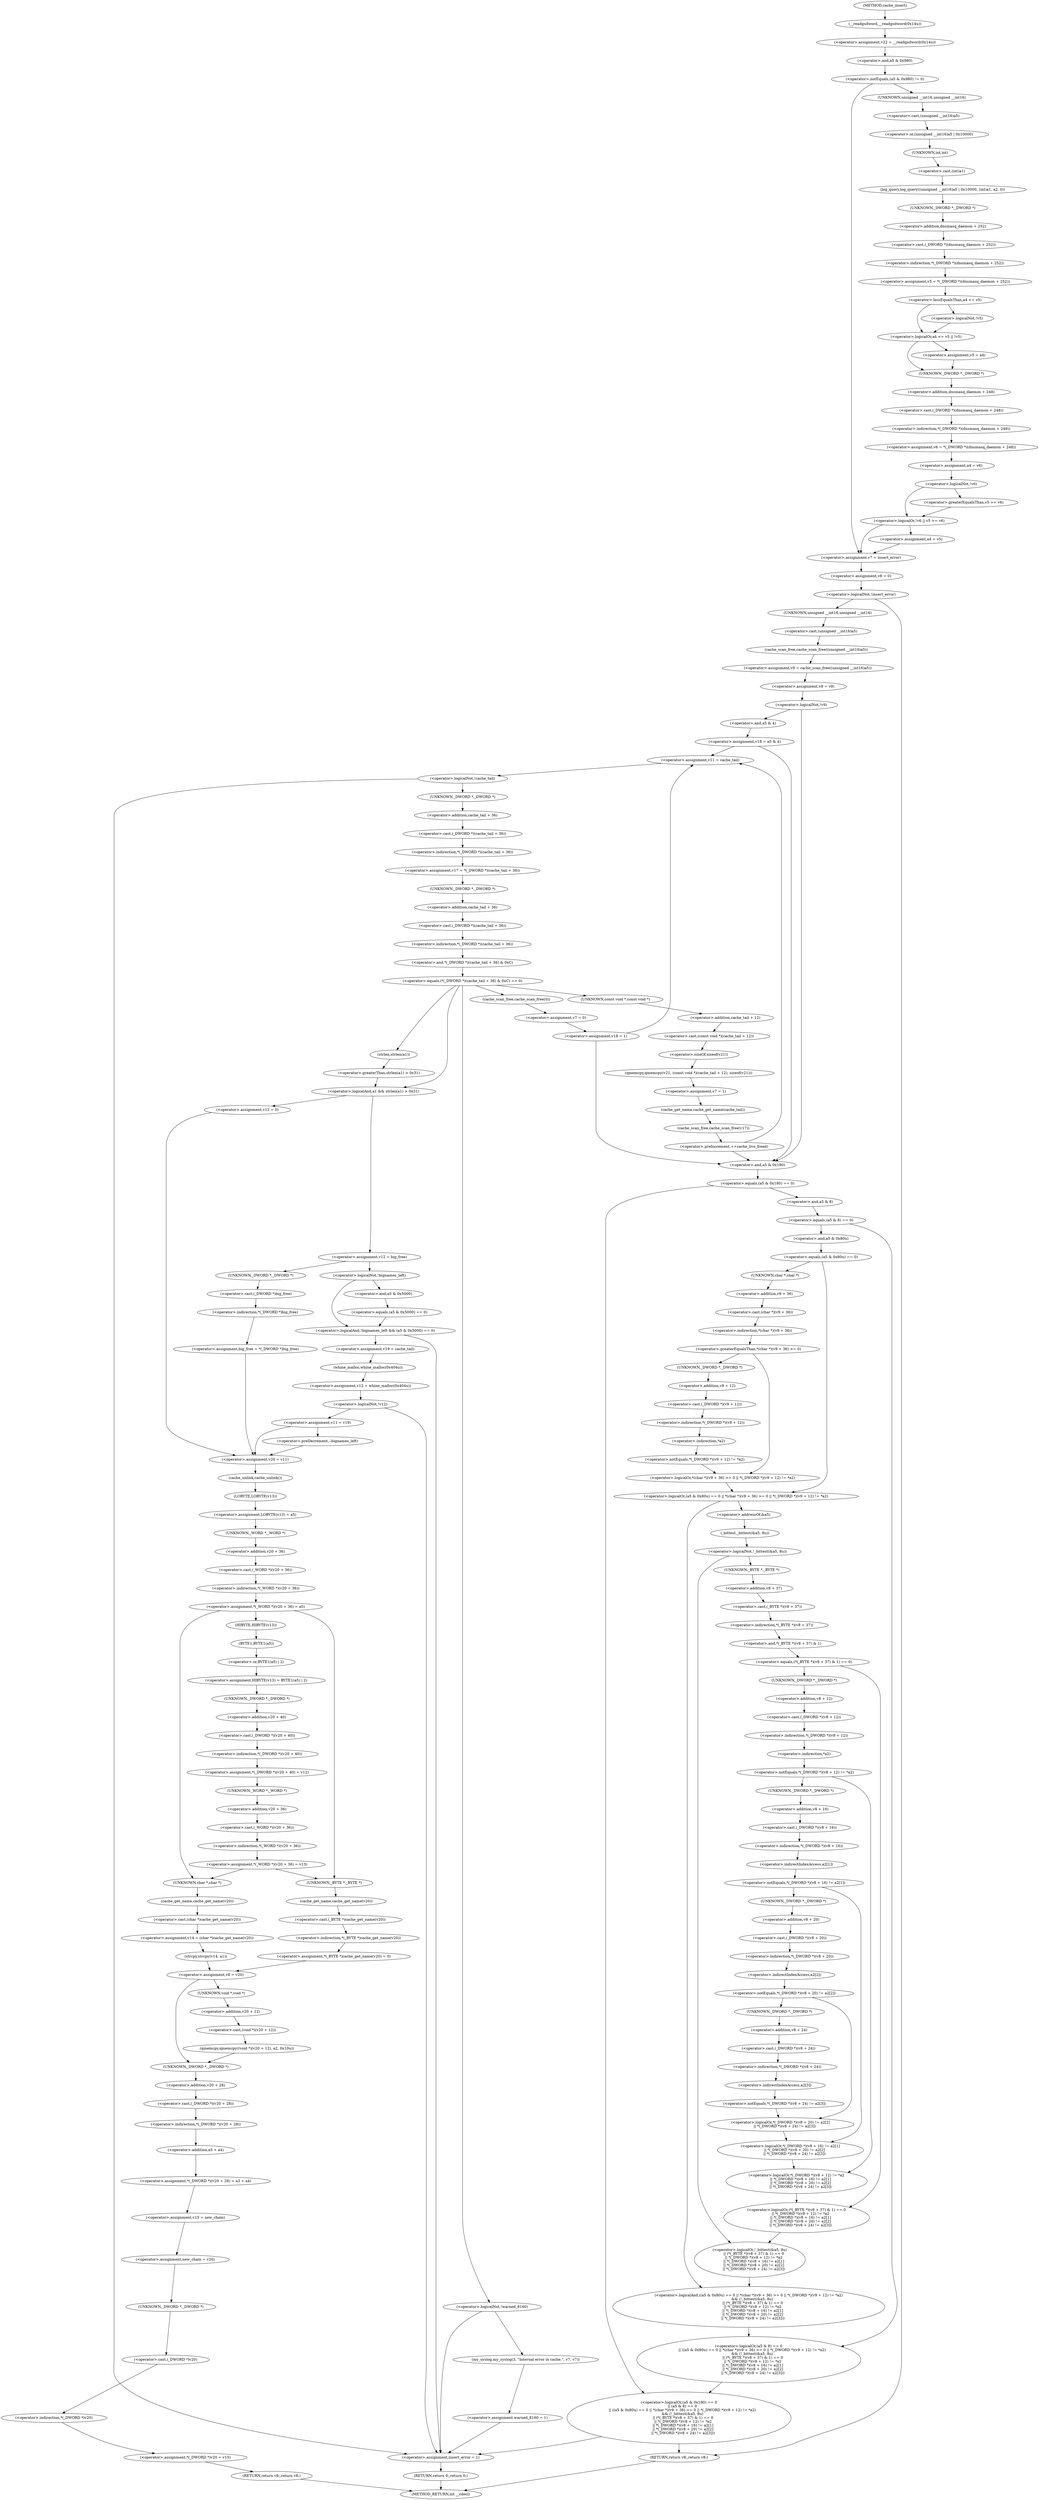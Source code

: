digraph cache_insert {  
"1000140" [label = "(<operator>.assignment,v22 = __readgsdword(0x14u))" ]
"1000142" [label = "(__readgsdword,__readgsdword(0x14u))" ]
"1000145" [label = "(<operator>.notEquals,(a5 & 0x980) != 0)" ]
"1000146" [label = "(<operator>.and,a5 & 0x980)" ]
"1000151" [label = "(log_query,log_query((unsigned __int16)a5 | 0x10000, (int)a1, a2, 0))" ]
"1000152" [label = "(<operator>.or,(unsigned __int16)a5 | 0x10000)" ]
"1000153" [label = "(<operator>.cast,(unsigned __int16)a5)" ]
"1000154" [label = "(UNKNOWN,unsigned __int16,unsigned __int16)" ]
"1000157" [label = "(<operator>.cast,(int)a1)" ]
"1000158" [label = "(UNKNOWN,int,int)" ]
"1000162" [label = "(<operator>.assignment,v5 = *(_DWORD *)(dnsmasq_daemon + 252))" ]
"1000164" [label = "(<operator>.indirection,*(_DWORD *)(dnsmasq_daemon + 252))" ]
"1000165" [label = "(<operator>.cast,(_DWORD *)(dnsmasq_daemon + 252))" ]
"1000166" [label = "(UNKNOWN,_DWORD *,_DWORD *)" ]
"1000167" [label = "(<operator>.addition,dnsmasq_daemon + 252)" ]
"1000171" [label = "(<operator>.logicalOr,a4 <= v5 || !v5)" ]
"1000172" [label = "(<operator>.lessEqualsThan,a4 <= v5)" ]
"1000175" [label = "(<operator>.logicalNot,!v5)" ]
"1000177" [label = "(<operator>.assignment,v5 = a4)" ]
"1000180" [label = "(<operator>.assignment,v6 = *(_DWORD *)(dnsmasq_daemon + 248))" ]
"1000182" [label = "(<operator>.indirection,*(_DWORD *)(dnsmasq_daemon + 248))" ]
"1000183" [label = "(<operator>.cast,(_DWORD *)(dnsmasq_daemon + 248))" ]
"1000184" [label = "(UNKNOWN,_DWORD *,_DWORD *)" ]
"1000185" [label = "(<operator>.addition,dnsmasq_daemon + 248)" ]
"1000188" [label = "(<operator>.assignment,a4 = v6)" ]
"1000192" [label = "(<operator>.logicalOr,!v6 || v5 >= v6)" ]
"1000193" [label = "(<operator>.logicalNot,!v6)" ]
"1000195" [label = "(<operator>.greaterEqualsThan,v5 >= v6)" ]
"1000198" [label = "(<operator>.assignment,a4 = v5)" ]
"1000201" [label = "(<operator>.assignment,v7 = insert_error)" ]
"1000204" [label = "(<operator>.assignment,v8 = 0)" ]
"1000208" [label = "(<operator>.logicalNot,!insert_error)" ]
"1000211" [label = "(<operator>.assignment,v9 = cache_scan_free((unsigned __int16)a5))" ]
"1000213" [label = "(cache_scan_free,cache_scan_free((unsigned __int16)a5))" ]
"1000214" [label = "(<operator>.cast,(unsigned __int16)a5)" ]
"1000215" [label = "(UNKNOWN,unsigned __int16,unsigned __int16)" ]
"1000217" [label = "(<operator>.assignment,v8 = v9)" ]
"1000221" [label = "(<operator>.logicalNot,!v9)" ]
"1000224" [label = "(<operator>.assignment,v18 = a5 & 4)" ]
"1000226" [label = "(<operator>.and,a5 & 4)" ]
"1000232" [label = "(<operator>.assignment,v11 = cache_tail)" ]
"1000236" [label = "(<operator>.logicalNot,!cache_tail)" ]
"1000239" [label = "(<operator>.assignment,v17 = *(_DWORD *)(cache_tail + 36))" ]
"1000241" [label = "(<operator>.indirection,*(_DWORD *)(cache_tail + 36))" ]
"1000242" [label = "(<operator>.cast,(_DWORD *)(cache_tail + 36))" ]
"1000243" [label = "(UNKNOWN,_DWORD *,_DWORD *)" ]
"1000244" [label = "(<operator>.addition,cache_tail + 36)" ]
"1000248" [label = "(<operator>.equals,(*(_DWORD *)(cache_tail + 36) & 0xC) == 0)" ]
"1000249" [label = "(<operator>.and,*(_DWORD *)(cache_tail + 36) & 0xC)" ]
"1000250" [label = "(<operator>.indirection,*(_DWORD *)(cache_tail + 36))" ]
"1000251" [label = "(<operator>.cast,(_DWORD *)(cache_tail + 36))" ]
"1000252" [label = "(UNKNOWN,_DWORD *,_DWORD *)" ]
"1000253" [label = "(<operator>.addition,cache_tail + 36)" ]
"1000260" [label = "(<operator>.logicalAnd,a1 && strlen(a1) > 0x31)" ]
"1000262" [label = "(<operator>.greaterThan,strlen(a1) > 0x31)" ]
"1000263" [label = "(strlen,strlen(a1))" ]
"1000267" [label = "(<operator>.assignment,v12 = big_free)" ]
"1000273" [label = "(<operator>.assignment,big_free = *(_DWORD *)big_free)" ]
"1000275" [label = "(<operator>.indirection,*(_DWORD *)big_free)" ]
"1000276" [label = "(<operator>.cast,(_DWORD *)big_free)" ]
"1000277" [label = "(UNKNOWN,_DWORD *,_DWORD *)" ]
"1000282" [label = "(<operator>.logicalAnd,!bignames_left && (a5 & 0x5000) == 0)" ]
"1000283" [label = "(<operator>.logicalNot,!bignames_left)" ]
"1000285" [label = "(<operator>.equals,(a5 & 0x5000) == 0)" ]
"1000286" [label = "(<operator>.and,a5 & 0x5000)" ]
"1000291" [label = "(<operator>.assignment,v19 = cache_tail)" ]
"1000294" [label = "(<operator>.assignment,v12 = whine_malloc(0x404u))" ]
"1000296" [label = "(whine_malloc,whine_malloc(0x404u))" ]
"1000299" [label = "(<operator>.logicalNot,!v12)" ]
"1000302" [label = "(<operator>.assignment,v11 = v19)" ]
"1000307" [label = "(<operator>.preDecrement,--bignames_left)" ]
"1000311" [label = "(<operator>.assignment,v12 = 0)" ]
"1000314" [label = "(<operator>.assignment,v20 = v11)" ]
"1000317" [label = "(cache_unlink,cache_unlink())" ]
"1000318" [label = "(<operator>.assignment,LOBYTE(v13) = a5)" ]
"1000319" [label = "(LOBYTE,LOBYTE(v13))" ]
"1000322" [label = "(<operator>.assignment,*(_WORD *)(v20 + 36) = a5)" ]
"1000323" [label = "(<operator>.indirection,*(_WORD *)(v20 + 36))" ]
"1000324" [label = "(<operator>.cast,(_WORD *)(v20 + 36))" ]
"1000325" [label = "(UNKNOWN,_WORD *,_WORD *)" ]
"1000326" [label = "(<operator>.addition,v20 + 36)" ]
"1000333" [label = "(<operator>.assignment,HIBYTE(v13) = BYTE1(a5) | 2)" ]
"1000334" [label = "(HIBYTE,HIBYTE(v13))" ]
"1000336" [label = "(<operator>.or,BYTE1(a5) | 2)" ]
"1000337" [label = "(BYTE1,BYTE1(a5))" ]
"1000340" [label = "(<operator>.assignment,*(_DWORD *)(v20 + 40) = v12)" ]
"1000341" [label = "(<operator>.indirection,*(_DWORD *)(v20 + 40))" ]
"1000342" [label = "(<operator>.cast,(_DWORD *)(v20 + 40))" ]
"1000343" [label = "(UNKNOWN,_DWORD *,_DWORD *)" ]
"1000344" [label = "(<operator>.addition,v20 + 40)" ]
"1000348" [label = "(<operator>.assignment,*(_WORD *)(v20 + 36) = v13)" ]
"1000349" [label = "(<operator>.indirection,*(_WORD *)(v20 + 36))" ]
"1000350" [label = "(<operator>.cast,(_WORD *)(v20 + 36))" ]
"1000351" [label = "(UNKNOWN,_WORD *,_WORD *)" ]
"1000352" [label = "(<operator>.addition,v20 + 36)" ]
"1000359" [label = "(<operator>.assignment,v14 = (char *)cache_get_name(v20))" ]
"1000361" [label = "(<operator>.cast,(char *)cache_get_name(v20))" ]
"1000362" [label = "(UNKNOWN,char *,char *)" ]
"1000363" [label = "(cache_get_name,cache_get_name(v20))" ]
"1000365" [label = "(strcpy,strcpy(v14, a1))" ]
"1000370" [label = "(<operator>.assignment,*(_BYTE *)cache_get_name(v20) = 0)" ]
"1000371" [label = "(<operator>.indirection,*(_BYTE *)cache_get_name(v20))" ]
"1000372" [label = "(<operator>.cast,(_BYTE *)cache_get_name(v20))" ]
"1000373" [label = "(UNKNOWN,_BYTE *,_BYTE *)" ]
"1000374" [label = "(cache_get_name,cache_get_name(v20))" ]
"1000377" [label = "(<operator>.assignment,v8 = v20)" ]
"1000382" [label = "(qmemcpy,qmemcpy((void *)(v20 + 12), a2, 0x10u))" ]
"1000383" [label = "(<operator>.cast,(void *)(v20 + 12))" ]
"1000384" [label = "(UNKNOWN,void *,void *)" ]
"1000385" [label = "(<operator>.addition,v20 + 12)" ]
"1000390" [label = "(<operator>.assignment,*(_DWORD *)(v20 + 28) = a3 + a4)" ]
"1000391" [label = "(<operator>.indirection,*(_DWORD *)(v20 + 28))" ]
"1000392" [label = "(<operator>.cast,(_DWORD *)(v20 + 28))" ]
"1000393" [label = "(UNKNOWN,_DWORD *,_DWORD *)" ]
"1000394" [label = "(<operator>.addition,v20 + 28)" ]
"1000397" [label = "(<operator>.addition,a3 + a4)" ]
"1000400" [label = "(<operator>.assignment,v15 = new_chain)" ]
"1000403" [label = "(<operator>.assignment,new_chain = v20)" ]
"1000406" [label = "(<operator>.assignment,*(_DWORD *)v20 = v15)" ]
"1000407" [label = "(<operator>.indirection,*(_DWORD *)v20)" ]
"1000408" [label = "(<operator>.cast,(_DWORD *)v20)" ]
"1000409" [label = "(UNKNOWN,_DWORD *,_DWORD *)" ]
"1000412" [label = "(RETURN,return v8;,return v8;)" ]
"1000418" [label = "(<operator>.logicalNot,!warned_8160)" ]
"1000421" [label = "(my_syslog,my_syslog(3, \"Internal error in cache.\", v7, v7))" ]
"1000426" [label = "(<operator>.assignment,warned_8160 = 1)" ]
"1000433" [label = "(qmemcpy,qmemcpy(v21, (const void *)(cache_tail + 12), sizeof(v21)))" ]
"1000435" [label = "(<operator>.cast,(const void *)(cache_tail + 12))" ]
"1000436" [label = "(UNKNOWN,const void *,const void *)" ]
"1000437" [label = "(<operator>.addition,cache_tail + 12)" ]
"1000440" [label = "(<operator>.sizeOf,sizeof(v21))" ]
"1000442" [label = "(<operator>.assignment,v7 = 1)" ]
"1000445" [label = "(cache_get_name,cache_get_name(cache_tail))" ]
"1000447" [label = "(cache_scan_free,cache_scan_free(v17))" ]
"1000449" [label = "(<operator>.preIncrement,++cache_live_freed)" ]
"1000453" [label = "(cache_scan_free,cache_scan_free(0))" ]
"1000455" [label = "(<operator>.assignment,v7 = 0)" ]
"1000458" [label = "(<operator>.assignment,v18 = 1)" ]
"1000462" [label = "(<operator>.logicalOr,(a5 & 0x180) == 0\n      || (a5 & 8) == 0\n      || ((a5 & 0x80u) == 0 || *(char *)(v9 + 36) >= 0 || *(_DWORD *)(v9 + 12) != *a2)\n      && (!_bittest(&a5, 8u)\n       || (*(_BYTE *)(v8 + 37) & 1) == 0\n       || *(_DWORD *)(v8 + 12) != *a2\n       || *(_DWORD *)(v8 + 16) != a2[1]\n       || *(_DWORD *)(v8 + 20) != a2[2]\n       || *(_DWORD *)(v8 + 24) != a2[3]))" ]
"1000463" [label = "(<operator>.equals,(a5 & 0x180) == 0)" ]
"1000464" [label = "(<operator>.and,a5 & 0x180)" ]
"1000468" [label = "(<operator>.logicalOr,(a5 & 8) == 0\n      || ((a5 & 0x80u) == 0 || *(char *)(v9 + 36) >= 0 || *(_DWORD *)(v9 + 12) != *a2)\n      && (!_bittest(&a5, 8u)\n       || (*(_BYTE *)(v8 + 37) & 1) == 0\n       || *(_DWORD *)(v8 + 12) != *a2\n       || *(_DWORD *)(v8 + 16) != a2[1]\n       || *(_DWORD *)(v8 + 20) != a2[2]\n       || *(_DWORD *)(v8 + 24) != a2[3]))" ]
"1000469" [label = "(<operator>.equals,(a5 & 8) == 0)" ]
"1000470" [label = "(<operator>.and,a5 & 8)" ]
"1000474" [label = "(<operator>.logicalAnd,((a5 & 0x80u) == 0 || *(char *)(v9 + 36) >= 0 || *(_DWORD *)(v9 + 12) != *a2)\n      && (!_bittest(&a5, 8u)\n       || (*(_BYTE *)(v8 + 37) & 1) == 0\n       || *(_DWORD *)(v8 + 12) != *a2\n       || *(_DWORD *)(v8 + 16) != a2[1]\n       || *(_DWORD *)(v8 + 20) != a2[2]\n       || *(_DWORD *)(v8 + 24) != a2[3]))" ]
"1000475" [label = "(<operator>.logicalOr,(a5 & 0x80u) == 0 || *(char *)(v9 + 36) >= 0 || *(_DWORD *)(v9 + 12) != *a2)" ]
"1000476" [label = "(<operator>.equals,(a5 & 0x80u) == 0)" ]
"1000477" [label = "(<operator>.and,a5 & 0x80u)" ]
"1000481" [label = "(<operator>.logicalOr,*(char *)(v9 + 36) >= 0 || *(_DWORD *)(v9 + 12) != *a2)" ]
"1000482" [label = "(<operator>.greaterEqualsThan,*(char *)(v9 + 36) >= 0)" ]
"1000483" [label = "(<operator>.indirection,*(char *)(v9 + 36))" ]
"1000484" [label = "(<operator>.cast,(char *)(v9 + 36))" ]
"1000485" [label = "(UNKNOWN,char *,char *)" ]
"1000486" [label = "(<operator>.addition,v9 + 36)" ]
"1000490" [label = "(<operator>.notEquals,*(_DWORD *)(v9 + 12) != *a2)" ]
"1000491" [label = "(<operator>.indirection,*(_DWORD *)(v9 + 12))" ]
"1000492" [label = "(<operator>.cast,(_DWORD *)(v9 + 12))" ]
"1000493" [label = "(UNKNOWN,_DWORD *,_DWORD *)" ]
"1000494" [label = "(<operator>.addition,v9 + 12)" ]
"1000497" [label = "(<operator>.indirection,*a2)" ]
"1000499" [label = "(<operator>.logicalOr,!_bittest(&a5, 8u)\n       || (*(_BYTE *)(v8 + 37) & 1) == 0\n       || *(_DWORD *)(v8 + 12) != *a2\n       || *(_DWORD *)(v8 + 16) != a2[1]\n       || *(_DWORD *)(v8 + 20) != a2[2]\n       || *(_DWORD *)(v8 + 24) != a2[3])" ]
"1000500" [label = "(<operator>.logicalNot,!_bittest(&a5, 8u))" ]
"1000501" [label = "(_bittest,_bittest(&a5, 8u))" ]
"1000502" [label = "(<operator>.addressOf,&a5)" ]
"1000505" [label = "(<operator>.logicalOr,(*(_BYTE *)(v8 + 37) & 1) == 0\n       || *(_DWORD *)(v8 + 12) != *a2\n       || *(_DWORD *)(v8 + 16) != a2[1]\n       || *(_DWORD *)(v8 + 20) != a2[2]\n       || *(_DWORD *)(v8 + 24) != a2[3])" ]
"1000506" [label = "(<operator>.equals,(*(_BYTE *)(v8 + 37) & 1) == 0)" ]
"1000507" [label = "(<operator>.and,*(_BYTE *)(v8 + 37) & 1)" ]
"1000508" [label = "(<operator>.indirection,*(_BYTE *)(v8 + 37))" ]
"1000509" [label = "(<operator>.cast,(_BYTE *)(v8 + 37))" ]
"1000510" [label = "(UNKNOWN,_BYTE *,_BYTE *)" ]
"1000511" [label = "(<operator>.addition,v8 + 37)" ]
"1000516" [label = "(<operator>.logicalOr,*(_DWORD *)(v8 + 12) != *a2\n       || *(_DWORD *)(v8 + 16) != a2[1]\n       || *(_DWORD *)(v8 + 20) != a2[2]\n       || *(_DWORD *)(v8 + 24) != a2[3])" ]
"1000517" [label = "(<operator>.notEquals,*(_DWORD *)(v8 + 12) != *a2)" ]
"1000518" [label = "(<operator>.indirection,*(_DWORD *)(v8 + 12))" ]
"1000519" [label = "(<operator>.cast,(_DWORD *)(v8 + 12))" ]
"1000520" [label = "(UNKNOWN,_DWORD *,_DWORD *)" ]
"1000521" [label = "(<operator>.addition,v8 + 12)" ]
"1000524" [label = "(<operator>.indirection,*a2)" ]
"1000526" [label = "(<operator>.logicalOr,*(_DWORD *)(v8 + 16) != a2[1]\n       || *(_DWORD *)(v8 + 20) != a2[2]\n       || *(_DWORD *)(v8 + 24) != a2[3])" ]
"1000527" [label = "(<operator>.notEquals,*(_DWORD *)(v8 + 16) != a2[1])" ]
"1000528" [label = "(<operator>.indirection,*(_DWORD *)(v8 + 16))" ]
"1000529" [label = "(<operator>.cast,(_DWORD *)(v8 + 16))" ]
"1000530" [label = "(UNKNOWN,_DWORD *,_DWORD *)" ]
"1000531" [label = "(<operator>.addition,v8 + 16)" ]
"1000534" [label = "(<operator>.indirectIndexAccess,a2[1])" ]
"1000537" [label = "(<operator>.logicalOr,*(_DWORD *)(v8 + 20) != a2[2]\n       || *(_DWORD *)(v8 + 24) != a2[3])" ]
"1000538" [label = "(<operator>.notEquals,*(_DWORD *)(v8 + 20) != a2[2])" ]
"1000539" [label = "(<operator>.indirection,*(_DWORD *)(v8 + 20))" ]
"1000540" [label = "(<operator>.cast,(_DWORD *)(v8 + 20))" ]
"1000541" [label = "(UNKNOWN,_DWORD *,_DWORD *)" ]
"1000542" [label = "(<operator>.addition,v8 + 20)" ]
"1000545" [label = "(<operator>.indirectIndexAccess,a2[2])" ]
"1000548" [label = "(<operator>.notEquals,*(_DWORD *)(v8 + 24) != a2[3])" ]
"1000549" [label = "(<operator>.indirection,*(_DWORD *)(v8 + 24))" ]
"1000550" [label = "(<operator>.cast,(_DWORD *)(v8 + 24))" ]
"1000551" [label = "(UNKNOWN,_DWORD *,_DWORD *)" ]
"1000552" [label = "(<operator>.addition,v8 + 24)" ]
"1000555" [label = "(<operator>.indirectIndexAccess,a2[3])" ]
"1000560" [label = "(<operator>.assignment,insert_error = 1)" ]
"1000563" [label = "(RETURN,return 0;,return 0;)" ]
"1000565" [label = "(RETURN,return v8;,return v8;)" ]
"1000117" [label = "(METHOD,cache_insert)" ]
"1000567" [label = "(METHOD_RETURN,int __cdecl)" ]
  "1000140" -> "1000146" 
  "1000142" -> "1000140" 
  "1000145" -> "1000154" 
  "1000145" -> "1000201" 
  "1000146" -> "1000145" 
  "1000151" -> "1000166" 
  "1000152" -> "1000158" 
  "1000153" -> "1000152" 
  "1000154" -> "1000153" 
  "1000157" -> "1000151" 
  "1000158" -> "1000157" 
  "1000162" -> "1000172" 
  "1000164" -> "1000162" 
  "1000165" -> "1000164" 
  "1000166" -> "1000167" 
  "1000167" -> "1000165" 
  "1000171" -> "1000177" 
  "1000171" -> "1000184" 
  "1000172" -> "1000171" 
  "1000172" -> "1000175" 
  "1000175" -> "1000171" 
  "1000177" -> "1000184" 
  "1000180" -> "1000188" 
  "1000182" -> "1000180" 
  "1000183" -> "1000182" 
  "1000184" -> "1000185" 
  "1000185" -> "1000183" 
  "1000188" -> "1000193" 
  "1000192" -> "1000198" 
  "1000192" -> "1000201" 
  "1000193" -> "1000192" 
  "1000193" -> "1000195" 
  "1000195" -> "1000192" 
  "1000198" -> "1000201" 
  "1000201" -> "1000204" 
  "1000204" -> "1000208" 
  "1000208" -> "1000215" 
  "1000208" -> "1000565" 
  "1000211" -> "1000217" 
  "1000213" -> "1000211" 
  "1000214" -> "1000213" 
  "1000215" -> "1000214" 
  "1000217" -> "1000221" 
  "1000221" -> "1000226" 
  "1000221" -> "1000464" 
  "1000224" -> "1000232" 
  "1000224" -> "1000464" 
  "1000226" -> "1000224" 
  "1000232" -> "1000236" 
  "1000236" -> "1000560" 
  "1000236" -> "1000243" 
  "1000239" -> "1000252" 
  "1000241" -> "1000239" 
  "1000242" -> "1000241" 
  "1000243" -> "1000244" 
  "1000244" -> "1000242" 
  "1000248" -> "1000260" 
  "1000248" -> "1000263" 
  "1000248" -> "1000418" 
  "1000248" -> "1000436" 
  "1000248" -> "1000453" 
  "1000249" -> "1000248" 
  "1000250" -> "1000249" 
  "1000251" -> "1000250" 
  "1000252" -> "1000253" 
  "1000253" -> "1000251" 
  "1000260" -> "1000267" 
  "1000260" -> "1000311" 
  "1000262" -> "1000260" 
  "1000263" -> "1000262" 
  "1000267" -> "1000277" 
  "1000267" -> "1000283" 
  "1000273" -> "1000314" 
  "1000275" -> "1000273" 
  "1000276" -> "1000275" 
  "1000277" -> "1000276" 
  "1000282" -> "1000560" 
  "1000282" -> "1000291" 
  "1000283" -> "1000282" 
  "1000283" -> "1000286" 
  "1000285" -> "1000282" 
  "1000286" -> "1000285" 
  "1000291" -> "1000296" 
  "1000294" -> "1000299" 
  "1000296" -> "1000294" 
  "1000299" -> "1000560" 
  "1000299" -> "1000302" 
  "1000302" -> "1000307" 
  "1000302" -> "1000314" 
  "1000307" -> "1000314" 
  "1000311" -> "1000314" 
  "1000314" -> "1000317" 
  "1000317" -> "1000319" 
  "1000318" -> "1000325" 
  "1000319" -> "1000318" 
  "1000322" -> "1000334" 
  "1000322" -> "1000373" 
  "1000322" -> "1000362" 
  "1000323" -> "1000322" 
  "1000324" -> "1000323" 
  "1000325" -> "1000326" 
  "1000326" -> "1000324" 
  "1000333" -> "1000343" 
  "1000334" -> "1000337" 
  "1000336" -> "1000333" 
  "1000337" -> "1000336" 
  "1000340" -> "1000351" 
  "1000341" -> "1000340" 
  "1000342" -> "1000341" 
  "1000343" -> "1000344" 
  "1000344" -> "1000342" 
  "1000348" -> "1000373" 
  "1000348" -> "1000362" 
  "1000349" -> "1000348" 
  "1000350" -> "1000349" 
  "1000351" -> "1000352" 
  "1000352" -> "1000350" 
  "1000359" -> "1000365" 
  "1000361" -> "1000359" 
  "1000362" -> "1000363" 
  "1000363" -> "1000361" 
  "1000365" -> "1000377" 
  "1000370" -> "1000377" 
  "1000371" -> "1000370" 
  "1000372" -> "1000371" 
  "1000373" -> "1000374" 
  "1000374" -> "1000372" 
  "1000377" -> "1000384" 
  "1000377" -> "1000393" 
  "1000382" -> "1000393" 
  "1000383" -> "1000382" 
  "1000384" -> "1000385" 
  "1000385" -> "1000383" 
  "1000390" -> "1000400" 
  "1000391" -> "1000397" 
  "1000392" -> "1000391" 
  "1000393" -> "1000394" 
  "1000394" -> "1000392" 
  "1000397" -> "1000390" 
  "1000400" -> "1000403" 
  "1000403" -> "1000409" 
  "1000406" -> "1000412" 
  "1000407" -> "1000406" 
  "1000408" -> "1000407" 
  "1000409" -> "1000408" 
  "1000412" -> "1000567" 
  "1000418" -> "1000421" 
  "1000418" -> "1000560" 
  "1000421" -> "1000426" 
  "1000426" -> "1000560" 
  "1000433" -> "1000442" 
  "1000435" -> "1000440" 
  "1000436" -> "1000437" 
  "1000437" -> "1000435" 
  "1000440" -> "1000433" 
  "1000442" -> "1000445" 
  "1000445" -> "1000447" 
  "1000447" -> "1000449" 
  "1000449" -> "1000232" 
  "1000449" -> "1000464" 
  "1000453" -> "1000455" 
  "1000455" -> "1000458" 
  "1000458" -> "1000232" 
  "1000458" -> "1000464" 
  "1000462" -> "1000560" 
  "1000462" -> "1000565" 
  "1000463" -> "1000462" 
  "1000463" -> "1000470" 
  "1000464" -> "1000463" 
  "1000468" -> "1000462" 
  "1000469" -> "1000468" 
  "1000469" -> "1000477" 
  "1000470" -> "1000469" 
  "1000474" -> "1000468" 
  "1000475" -> "1000474" 
  "1000475" -> "1000502" 
  "1000476" -> "1000485" 
  "1000476" -> "1000475" 
  "1000477" -> "1000476" 
  "1000481" -> "1000475" 
  "1000482" -> "1000493" 
  "1000482" -> "1000481" 
  "1000483" -> "1000482" 
  "1000484" -> "1000483" 
  "1000485" -> "1000486" 
  "1000486" -> "1000484" 
  "1000490" -> "1000481" 
  "1000491" -> "1000497" 
  "1000492" -> "1000491" 
  "1000493" -> "1000494" 
  "1000494" -> "1000492" 
  "1000497" -> "1000490" 
  "1000499" -> "1000474" 
  "1000500" -> "1000510" 
  "1000500" -> "1000499" 
  "1000501" -> "1000500" 
  "1000502" -> "1000501" 
  "1000505" -> "1000499" 
  "1000506" -> "1000520" 
  "1000506" -> "1000505" 
  "1000507" -> "1000506" 
  "1000508" -> "1000507" 
  "1000509" -> "1000508" 
  "1000510" -> "1000511" 
  "1000511" -> "1000509" 
  "1000516" -> "1000505" 
  "1000517" -> "1000530" 
  "1000517" -> "1000516" 
  "1000518" -> "1000524" 
  "1000519" -> "1000518" 
  "1000520" -> "1000521" 
  "1000521" -> "1000519" 
  "1000524" -> "1000517" 
  "1000526" -> "1000516" 
  "1000527" -> "1000541" 
  "1000527" -> "1000526" 
  "1000528" -> "1000534" 
  "1000529" -> "1000528" 
  "1000530" -> "1000531" 
  "1000531" -> "1000529" 
  "1000534" -> "1000527" 
  "1000537" -> "1000526" 
  "1000538" -> "1000551" 
  "1000538" -> "1000537" 
  "1000539" -> "1000545" 
  "1000540" -> "1000539" 
  "1000541" -> "1000542" 
  "1000542" -> "1000540" 
  "1000545" -> "1000538" 
  "1000548" -> "1000537" 
  "1000549" -> "1000555" 
  "1000550" -> "1000549" 
  "1000551" -> "1000552" 
  "1000552" -> "1000550" 
  "1000555" -> "1000548" 
  "1000560" -> "1000563" 
  "1000563" -> "1000567" 
  "1000565" -> "1000567" 
  "1000117" -> "1000142" 
}
